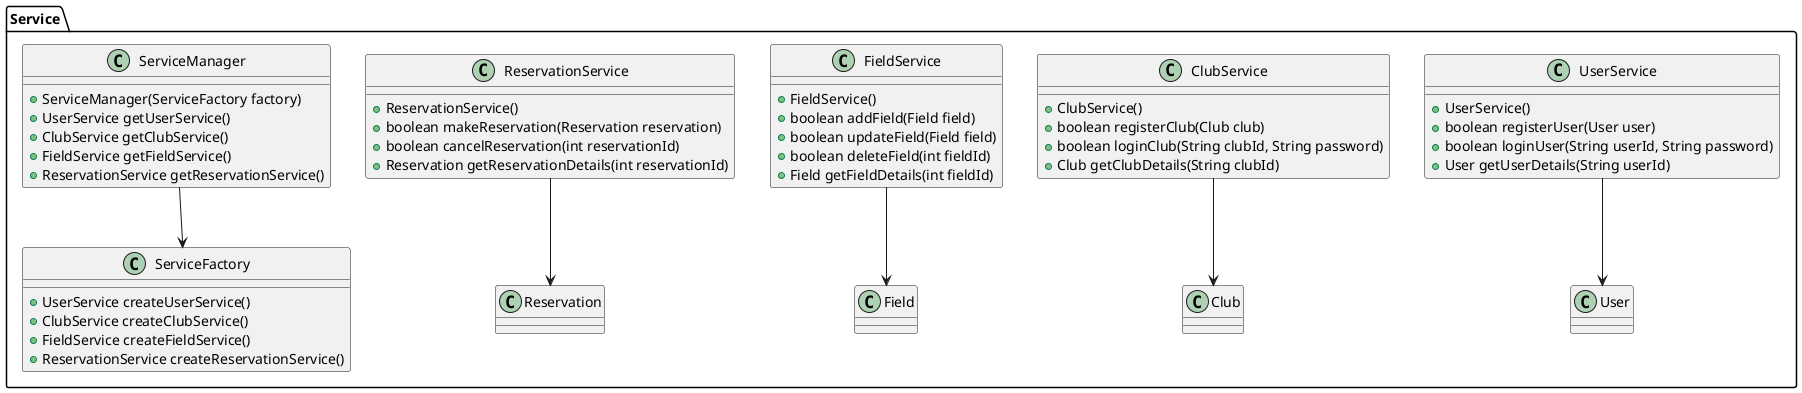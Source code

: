 @startuml
package Service {
    class UserService {
        + UserService()
        + boolean registerUser(User user)
        + boolean loginUser(String userId, String password)
        + User getUserDetails(String userId)
    }

    class ClubService {
        + ClubService()
        + boolean registerClub(Club club)
        + boolean loginClub(String clubId, String password)
        + Club getClubDetails(String clubId)
    }

    class FieldService {
        + FieldService()
        + boolean addField(Field field)
        + boolean updateField(Field field)
        + boolean deleteField(int fieldId)
        + Field getFieldDetails(int fieldId)
    }

    class ReservationService {
        + ReservationService()
        + boolean makeReservation(Reservation reservation)
        + boolean cancelReservation(int reservationId)
        + Reservation getReservationDetails(int reservationId)
    }

    class ServiceFactory {
        + UserService createUserService()
        + ClubService createClubService()
        + FieldService createFieldService()
        + ReservationService createReservationService()
    }

    class ServiceManager {
        + ServiceManager(ServiceFactory factory)
        + UserService getUserService()
        + ClubService getClubService()
        + FieldService getFieldService()
        + ReservationService getReservationService()
    }

    UserService --> User
    ClubService --> Club
    FieldService --> Field
    ReservationService --> Reservation
    ServiceManager --> ServiceFactory
}
@enduml